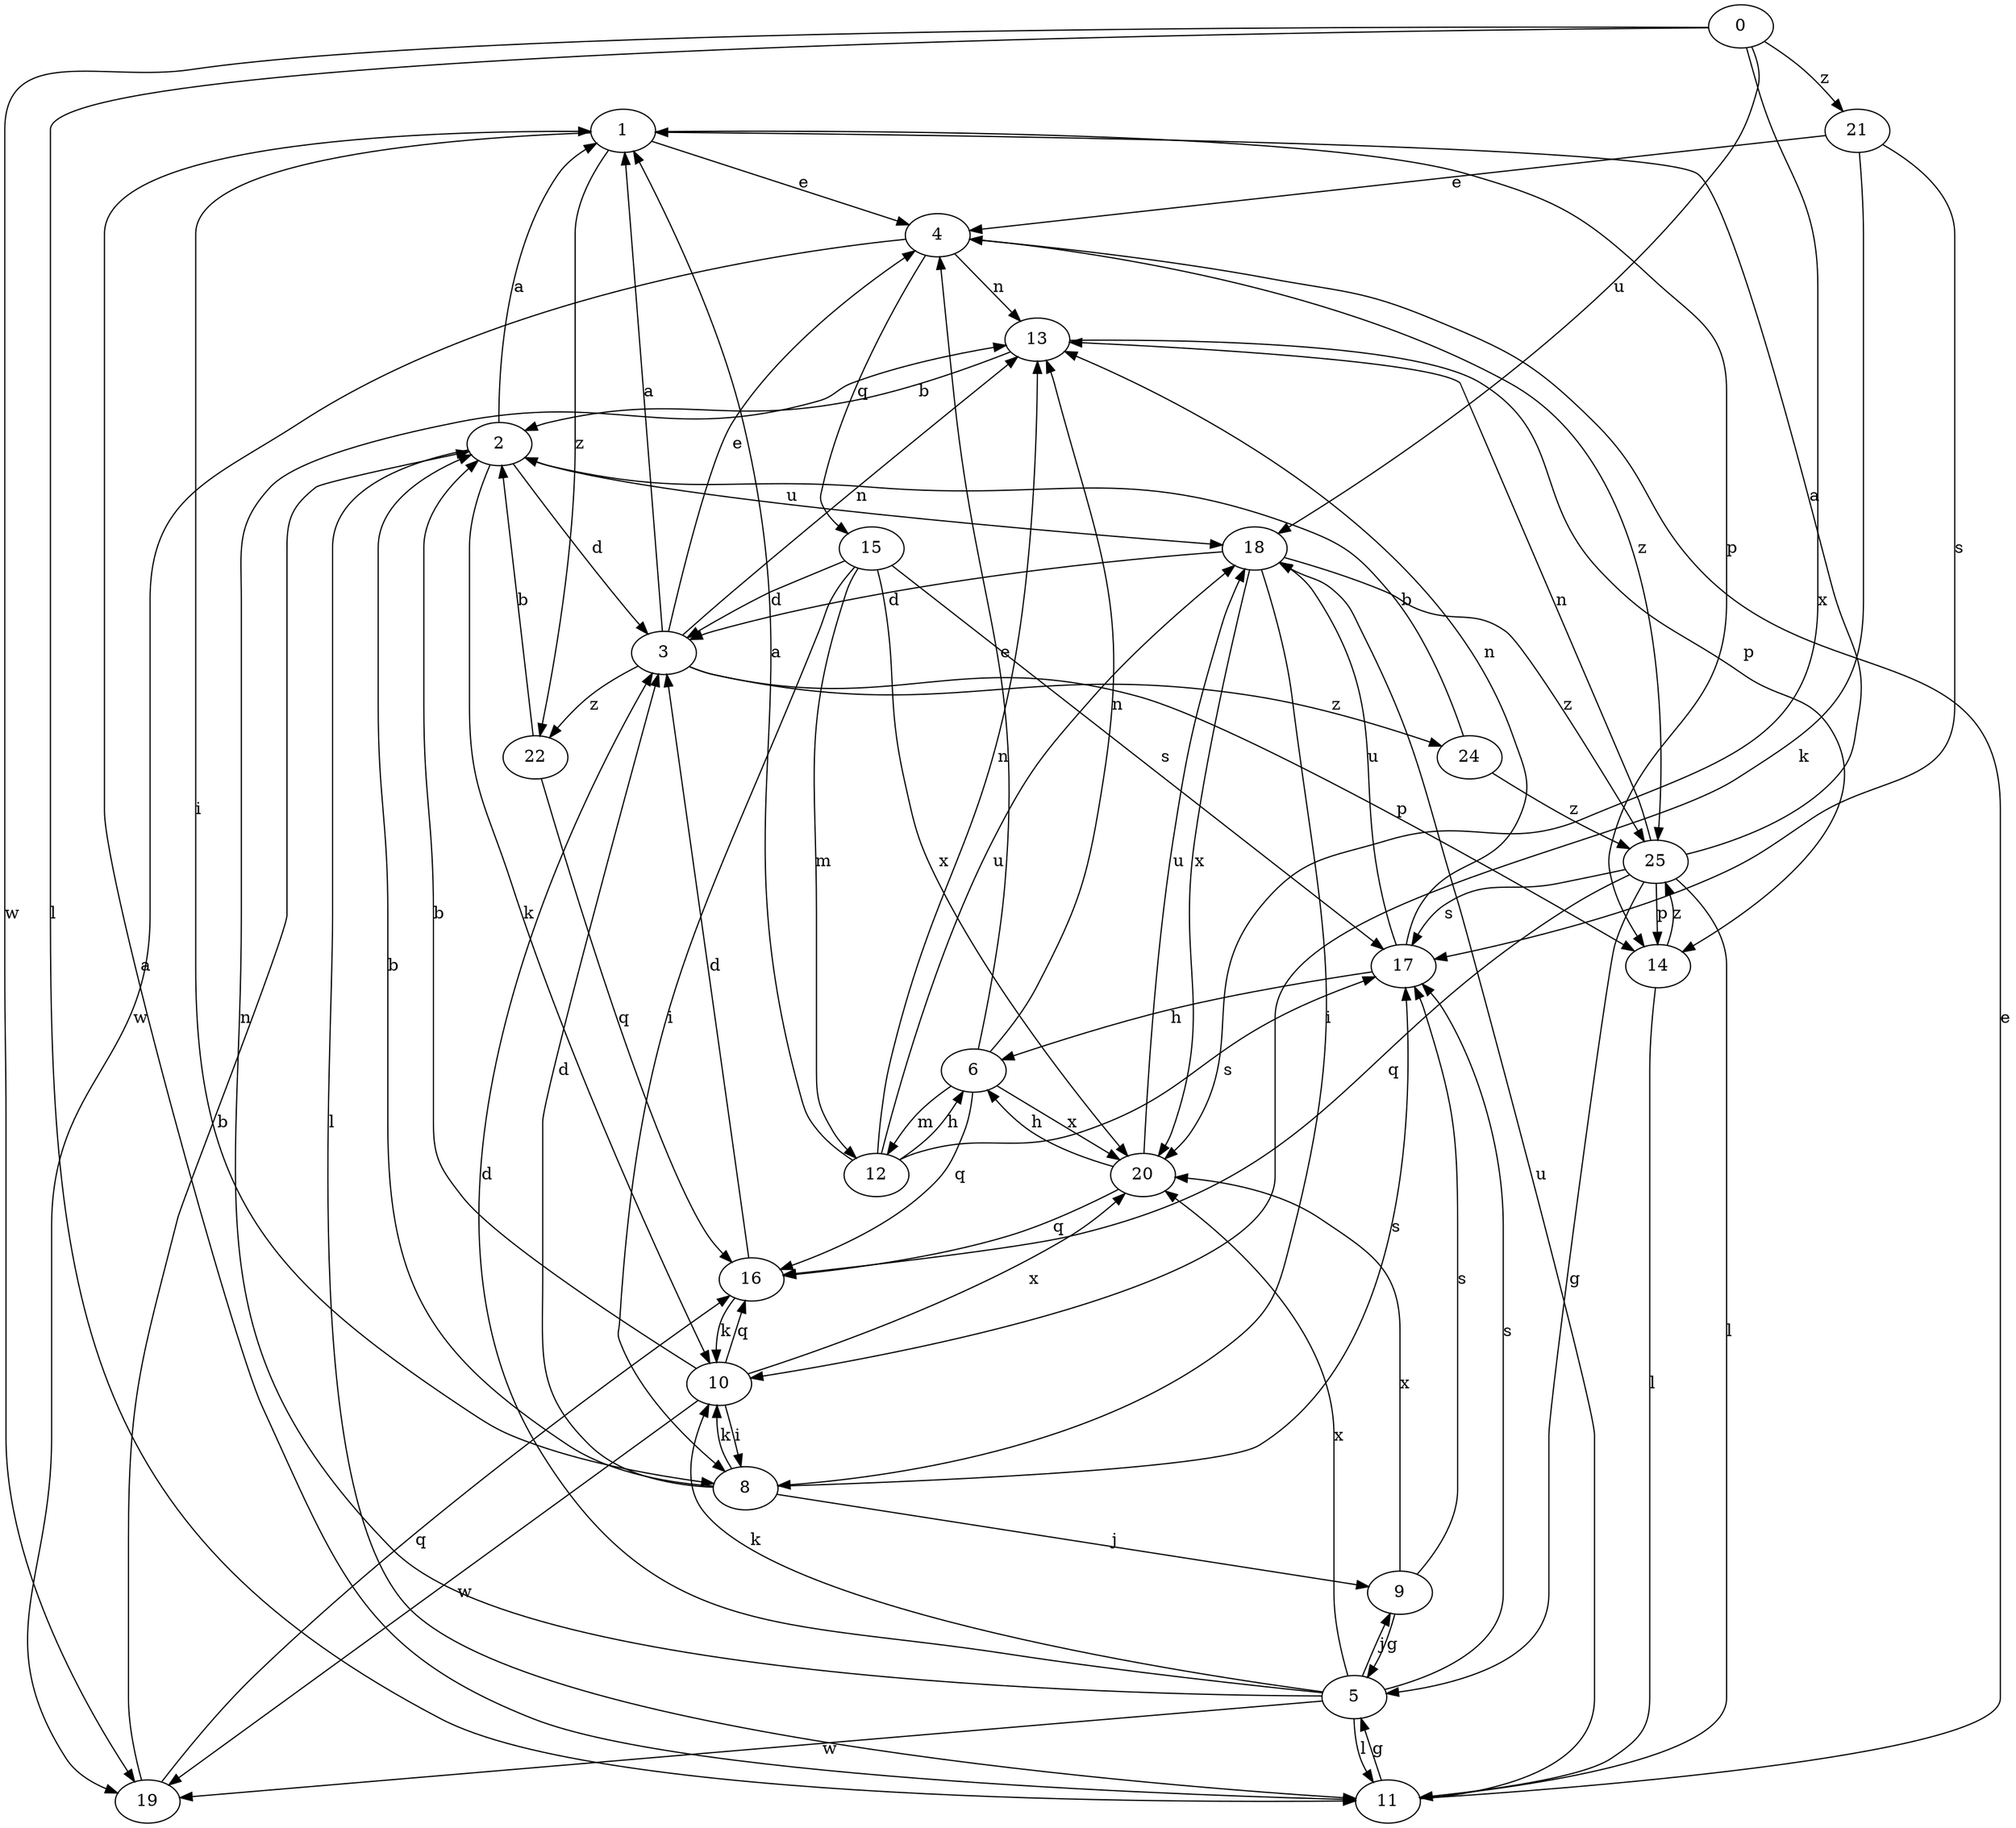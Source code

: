 strict digraph  {
1;
2;
3;
4;
5;
6;
8;
9;
10;
11;
12;
13;
14;
0;
15;
16;
17;
18;
19;
20;
21;
22;
24;
25;
1 -> 4  [label=e];
1 -> 8  [label=i];
1 -> 14  [label=p];
1 -> 22  [label=z];
2 -> 1  [label=a];
2 -> 3  [label=d];
2 -> 10  [label=k];
2 -> 11  [label=l];
2 -> 18  [label=u];
3 -> 1  [label=a];
3 -> 4  [label=e];
3 -> 13  [label=n];
3 -> 14  [label=p];
3 -> 22  [label=z];
3 -> 24  [label=z];
4 -> 13  [label=n];
4 -> 15  [label=q];
4 -> 19  [label=w];
4 -> 25  [label=z];
5 -> 3  [label=d];
5 -> 9  [label=j];
5 -> 10  [label=k];
5 -> 11  [label=l];
5 -> 13  [label=n];
5 -> 17  [label=s];
5 -> 19  [label=w];
5 -> 20  [label=x];
6 -> 4  [label=e];
6 -> 12  [label=m];
6 -> 13  [label=n];
6 -> 16  [label=q];
6 -> 20  [label=x];
8 -> 2  [label=b];
8 -> 3  [label=d];
8 -> 9  [label=j];
8 -> 10  [label=k];
8 -> 17  [label=s];
9 -> 5  [label=g];
9 -> 17  [label=s];
9 -> 20  [label=x];
10 -> 2  [label=b];
10 -> 8  [label=i];
10 -> 16  [label=q];
10 -> 19  [label=w];
10 -> 20  [label=x];
11 -> 1  [label=a];
11 -> 4  [label=e];
11 -> 5  [label=g];
11 -> 18  [label=u];
12 -> 1  [label=a];
12 -> 6  [label=h];
12 -> 13  [label=n];
12 -> 17  [label=s];
12 -> 18  [label=u];
13 -> 2  [label=b];
13 -> 14  [label=p];
14 -> 11  [label=l];
14 -> 25  [label=z];
0 -> 11  [label=l];
0 -> 18  [label=u];
0 -> 19  [label=w];
0 -> 20  [label=x];
0 -> 21  [label=z];
15 -> 3  [label=d];
15 -> 8  [label=i];
15 -> 12  [label=m];
15 -> 17  [label=s];
15 -> 20  [label=x];
16 -> 3  [label=d];
16 -> 10  [label=k];
17 -> 6  [label=h];
17 -> 13  [label=n];
17 -> 18  [label=u];
18 -> 3  [label=d];
18 -> 8  [label=i];
18 -> 20  [label=x];
18 -> 25  [label=z];
19 -> 2  [label=b];
19 -> 16  [label=q];
20 -> 6  [label=h];
20 -> 16  [label=q];
20 -> 18  [label=u];
21 -> 4  [label=e];
21 -> 10  [label=k];
21 -> 17  [label=s];
22 -> 2  [label=b];
22 -> 16  [label=q];
24 -> 2  [label=b];
24 -> 25  [label=z];
25 -> 1  [label=a];
25 -> 5  [label=g];
25 -> 11  [label=l];
25 -> 13  [label=n];
25 -> 14  [label=p];
25 -> 16  [label=q];
25 -> 17  [label=s];
}

